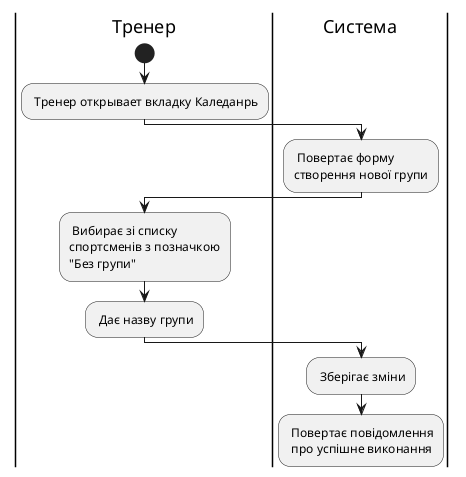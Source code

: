 @startuml
    |Тренер|
        start
        : Тренер открывает вкладку Каледанрь;
    |Система|
        : Повертає форму\nстворення нової групи;
    |Тренер|
        : Вибирає зі списку\nспортсменів з позначкою\n"Без групи";
        : Дає назву групи;
    |Система|
        : Зберігає зміни;
        : Повертає повідомлення\n про успішне виконання;
@enduml